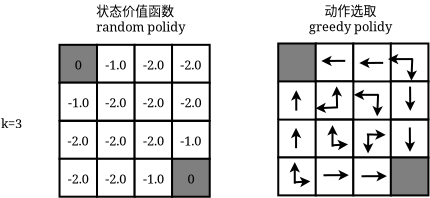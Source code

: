 <?xml version="1.0" encoding="UTF-8"?>
<dia:diagram xmlns:dia="http://www.lysator.liu.se/~alla/dia/">
  <dia:layer name="背景" visible="true" connectable="true" active="true">
    <dia:object type="Flowchart - Box" version="0" id="O0">
      <dia:attribute name="obj_pos">
        <dia:point val="22.072,11.058"/>
      </dia:attribute>
      <dia:attribute name="obj_bb">
        <dia:rectangle val="22.022,11.008;24.004,13.004"/>
      </dia:attribute>
      <dia:attribute name="elem_corner">
        <dia:point val="22.072,11.058"/>
      </dia:attribute>
      <dia:attribute name="elem_width">
        <dia:real val="1.882"/>
      </dia:attribute>
      <dia:attribute name="elem_height">
        <dia:real val="1.896"/>
      </dia:attribute>
      <dia:attribute name="show_background">
        <dia:boolean val="true"/>
      </dia:attribute>
      <dia:attribute name="padding">
        <dia:real val="0.2"/>
      </dia:attribute>
      <dia:attribute name="text">
        <dia:composite type="text">
          <dia:attribute name="string">
            <dia:string>#-2.0#</dia:string>
          </dia:attribute>
          <dia:attribute name="font">
            <dia:font family="serif" style="0" name="Times-Roman"/>
          </dia:attribute>
          <dia:attribute name="height">
            <dia:real val="0.8"/>
          </dia:attribute>
          <dia:attribute name="pos">
            <dia:point val="23.013,12.181"/>
          </dia:attribute>
          <dia:attribute name="color">
            <dia:color val="#000000ff"/>
          </dia:attribute>
          <dia:attribute name="alignment">
            <dia:enum val="1"/>
          </dia:attribute>
        </dia:composite>
      </dia:attribute>
    </dia:object>
    <dia:object type="Flowchart - Box" version="0" id="O1">
      <dia:attribute name="obj_pos">
        <dia:point val="23.944,11.058"/>
      </dia:attribute>
      <dia:attribute name="obj_bb">
        <dia:rectangle val="23.894,11.008;25.877,13.004"/>
      </dia:attribute>
      <dia:attribute name="elem_corner">
        <dia:point val="23.944,11.058"/>
      </dia:attribute>
      <dia:attribute name="elem_width">
        <dia:real val="1.882"/>
      </dia:attribute>
      <dia:attribute name="elem_height">
        <dia:real val="1.896"/>
      </dia:attribute>
      <dia:attribute name="show_background">
        <dia:boolean val="true"/>
      </dia:attribute>
      <dia:attribute name="padding">
        <dia:real val="0.2"/>
      </dia:attribute>
      <dia:attribute name="text">
        <dia:composite type="text">
          <dia:attribute name="string">
            <dia:string>#-2.0#</dia:string>
          </dia:attribute>
          <dia:attribute name="font">
            <dia:font family="serif" style="0" name="Times-Roman"/>
          </dia:attribute>
          <dia:attribute name="height">
            <dia:real val="0.8"/>
          </dia:attribute>
          <dia:attribute name="pos">
            <dia:point val="24.885,12.181"/>
          </dia:attribute>
          <dia:attribute name="color">
            <dia:color val="#000000ff"/>
          </dia:attribute>
          <dia:attribute name="alignment">
            <dia:enum val="1"/>
          </dia:attribute>
        </dia:composite>
      </dia:attribute>
    </dia:object>
    <dia:object type="Flowchart - Box" version="0" id="O2">
      <dia:attribute name="obj_pos">
        <dia:point val="25.826,11.059"/>
      </dia:attribute>
      <dia:attribute name="obj_bb">
        <dia:rectangle val="25.776,11.008;27.758,13.005"/>
      </dia:attribute>
      <dia:attribute name="elem_corner">
        <dia:point val="25.826,11.059"/>
      </dia:attribute>
      <dia:attribute name="elem_width">
        <dia:real val="1.882"/>
      </dia:attribute>
      <dia:attribute name="elem_height">
        <dia:real val="1.896"/>
      </dia:attribute>
      <dia:attribute name="show_background">
        <dia:boolean val="true"/>
      </dia:attribute>
      <dia:attribute name="padding">
        <dia:real val="0.2"/>
      </dia:attribute>
      <dia:attribute name="text">
        <dia:composite type="text">
          <dia:attribute name="string">
            <dia:string>#-2.0#</dia:string>
          </dia:attribute>
          <dia:attribute name="font">
            <dia:font family="serif" style="0" name="Times-Roman"/>
          </dia:attribute>
          <dia:attribute name="height">
            <dia:real val="0.8"/>
          </dia:attribute>
          <dia:attribute name="pos">
            <dia:point val="26.767,12.182"/>
          </dia:attribute>
          <dia:attribute name="color">
            <dia:color val="#000000ff"/>
          </dia:attribute>
          <dia:attribute name="alignment">
            <dia:enum val="1"/>
          </dia:attribute>
        </dia:composite>
      </dia:attribute>
    </dia:object>
    <dia:object type="Flowchart - Box" version="0" id="O3">
      <dia:attribute name="obj_pos">
        <dia:point val="27.698,11.059"/>
      </dia:attribute>
      <dia:attribute name="obj_bb">
        <dia:rectangle val="27.648,11.009;29.63,13.005"/>
      </dia:attribute>
      <dia:attribute name="elem_corner">
        <dia:point val="27.698,11.059"/>
      </dia:attribute>
      <dia:attribute name="elem_width">
        <dia:real val="1.882"/>
      </dia:attribute>
      <dia:attribute name="elem_height">
        <dia:real val="1.896"/>
      </dia:attribute>
      <dia:attribute name="show_background">
        <dia:boolean val="true"/>
      </dia:attribute>
      <dia:attribute name="padding">
        <dia:real val="0.2"/>
      </dia:attribute>
      <dia:attribute name="text">
        <dia:composite type="text">
          <dia:attribute name="string">
            <dia:string>#-1.0#</dia:string>
          </dia:attribute>
          <dia:attribute name="font">
            <dia:font family="serif" style="0" name="Times-Roman"/>
          </dia:attribute>
          <dia:attribute name="height">
            <dia:real val="0.8"/>
          </dia:attribute>
          <dia:attribute name="pos">
            <dia:point val="28.639,12.182"/>
          </dia:attribute>
          <dia:attribute name="color">
            <dia:color val="#000000ff"/>
          </dia:attribute>
          <dia:attribute name="alignment">
            <dia:enum val="1"/>
          </dia:attribute>
        </dia:composite>
      </dia:attribute>
    </dia:object>
    <dia:object type="Flowchart - Box" version="0" id="O4">
      <dia:attribute name="obj_pos">
        <dia:point val="22.073,12.95"/>
      </dia:attribute>
      <dia:attribute name="obj_bb">
        <dia:rectangle val="22.023,12.9;24.006,14.897"/>
      </dia:attribute>
      <dia:attribute name="elem_corner">
        <dia:point val="22.073,12.95"/>
      </dia:attribute>
      <dia:attribute name="elem_width">
        <dia:real val="1.882"/>
      </dia:attribute>
      <dia:attribute name="elem_height">
        <dia:real val="1.896"/>
      </dia:attribute>
      <dia:attribute name="show_background">
        <dia:boolean val="true"/>
      </dia:attribute>
      <dia:attribute name="padding">
        <dia:real val="0.2"/>
      </dia:attribute>
      <dia:attribute name="text">
        <dia:composite type="text">
          <dia:attribute name="string">
            <dia:string>#-2.0#</dia:string>
          </dia:attribute>
          <dia:attribute name="font">
            <dia:font family="serif" style="0" name="Times-Roman"/>
          </dia:attribute>
          <dia:attribute name="height">
            <dia:real val="0.8"/>
          </dia:attribute>
          <dia:attribute name="pos">
            <dia:point val="23.014,14.074"/>
          </dia:attribute>
          <dia:attribute name="color">
            <dia:color val="#000000ff"/>
          </dia:attribute>
          <dia:attribute name="alignment">
            <dia:enum val="1"/>
          </dia:attribute>
        </dia:composite>
      </dia:attribute>
    </dia:object>
    <dia:object type="Flowchart - Box" version="0" id="O5">
      <dia:attribute name="obj_pos">
        <dia:point val="23.946,12.951"/>
      </dia:attribute>
      <dia:attribute name="obj_bb">
        <dia:rectangle val="23.896,12.901;25.878,14.897"/>
      </dia:attribute>
      <dia:attribute name="elem_corner">
        <dia:point val="23.946,12.951"/>
      </dia:attribute>
      <dia:attribute name="elem_width">
        <dia:real val="1.882"/>
      </dia:attribute>
      <dia:attribute name="elem_height">
        <dia:real val="1.896"/>
      </dia:attribute>
      <dia:attribute name="show_background">
        <dia:boolean val="true"/>
      </dia:attribute>
      <dia:attribute name="padding">
        <dia:real val="0.2"/>
      </dia:attribute>
      <dia:attribute name="text">
        <dia:composite type="text">
          <dia:attribute name="string">
            <dia:string>#-2.0#</dia:string>
          </dia:attribute>
          <dia:attribute name="font">
            <dia:font family="serif" style="0" name="Times-Roman"/>
          </dia:attribute>
          <dia:attribute name="height">
            <dia:real val="0.8"/>
          </dia:attribute>
          <dia:attribute name="pos">
            <dia:point val="24.887,14.074"/>
          </dia:attribute>
          <dia:attribute name="color">
            <dia:color val="#000000ff"/>
          </dia:attribute>
          <dia:attribute name="alignment">
            <dia:enum val="1"/>
          </dia:attribute>
        </dia:composite>
      </dia:attribute>
    </dia:object>
    <dia:object type="Flowchart - Box" version="0" id="O6">
      <dia:attribute name="obj_pos">
        <dia:point val="25.827,12.951"/>
      </dia:attribute>
      <dia:attribute name="obj_bb">
        <dia:rectangle val="25.777,12.901;27.759,14.898"/>
      </dia:attribute>
      <dia:attribute name="elem_corner">
        <dia:point val="25.827,12.951"/>
      </dia:attribute>
      <dia:attribute name="elem_width">
        <dia:real val="1.882"/>
      </dia:attribute>
      <dia:attribute name="elem_height">
        <dia:real val="1.896"/>
      </dia:attribute>
      <dia:attribute name="show_background">
        <dia:boolean val="true"/>
      </dia:attribute>
      <dia:attribute name="padding">
        <dia:real val="0.2"/>
      </dia:attribute>
      <dia:attribute name="text">
        <dia:composite type="text">
          <dia:attribute name="string">
            <dia:string>#-1.0#</dia:string>
          </dia:attribute>
          <dia:attribute name="font">
            <dia:font family="serif" style="0" name="Times-Roman"/>
          </dia:attribute>
          <dia:attribute name="height">
            <dia:real val="0.8"/>
          </dia:attribute>
          <dia:attribute name="pos">
            <dia:point val="26.768,14.075"/>
          </dia:attribute>
          <dia:attribute name="color">
            <dia:color val="#000000ff"/>
          </dia:attribute>
          <dia:attribute name="alignment">
            <dia:enum val="1"/>
          </dia:attribute>
        </dia:composite>
      </dia:attribute>
    </dia:object>
    <dia:object type="Flowchart - Box" version="0" id="O7">
      <dia:attribute name="obj_pos">
        <dia:point val="27.7,12.952"/>
      </dia:attribute>
      <dia:attribute name="obj_bb">
        <dia:rectangle val="27.649,12.902;29.632,14.898"/>
      </dia:attribute>
      <dia:attribute name="elem_corner">
        <dia:point val="27.7,12.952"/>
      </dia:attribute>
      <dia:attribute name="elem_width">
        <dia:real val="1.882"/>
      </dia:attribute>
      <dia:attribute name="elem_height">
        <dia:real val="1.896"/>
      </dia:attribute>
      <dia:attribute name="inner_color">
        <dia:color val="#7f7f7fff"/>
      </dia:attribute>
      <dia:attribute name="show_background">
        <dia:boolean val="true"/>
      </dia:attribute>
      <dia:attribute name="padding">
        <dia:real val="0.2"/>
      </dia:attribute>
      <dia:attribute name="text">
        <dia:composite type="text">
          <dia:attribute name="string">
            <dia:string>#0#</dia:string>
          </dia:attribute>
          <dia:attribute name="font">
            <dia:font family="serif" style="0" name="Times-Roman"/>
          </dia:attribute>
          <dia:attribute name="height">
            <dia:real val="0.8"/>
          </dia:attribute>
          <dia:attribute name="pos">
            <dia:point val="28.641,14.075"/>
          </dia:attribute>
          <dia:attribute name="color">
            <dia:color val="#000000ff"/>
          </dia:attribute>
          <dia:attribute name="alignment">
            <dia:enum val="1"/>
          </dia:attribute>
        </dia:composite>
      </dia:attribute>
    </dia:object>
    <dia:object type="Flowchart - Box" version="0" id="O8">
      <dia:attribute name="obj_pos">
        <dia:point val="22.072,7.252"/>
      </dia:attribute>
      <dia:attribute name="obj_bb">
        <dia:rectangle val="22.022,7.202;24.005,9.198"/>
      </dia:attribute>
      <dia:attribute name="elem_corner">
        <dia:point val="22.072,7.252"/>
      </dia:attribute>
      <dia:attribute name="elem_width">
        <dia:real val="1.882"/>
      </dia:attribute>
      <dia:attribute name="elem_height">
        <dia:real val="1.896"/>
      </dia:attribute>
      <dia:attribute name="inner_color">
        <dia:color val="#7f7f7fff"/>
      </dia:attribute>
      <dia:attribute name="show_background">
        <dia:boolean val="true"/>
      </dia:attribute>
      <dia:attribute name="padding">
        <dia:real val="0.2"/>
      </dia:attribute>
      <dia:attribute name="text">
        <dia:composite type="text">
          <dia:attribute name="string">
            <dia:string>#0#</dia:string>
          </dia:attribute>
          <dia:attribute name="font">
            <dia:font family="serif" style="0" name="Times-Roman"/>
          </dia:attribute>
          <dia:attribute name="height">
            <dia:real val="0.8"/>
          </dia:attribute>
          <dia:attribute name="pos">
            <dia:point val="23.013,8.375"/>
          </dia:attribute>
          <dia:attribute name="color">
            <dia:color val="#000000ff"/>
          </dia:attribute>
          <dia:attribute name="alignment">
            <dia:enum val="1"/>
          </dia:attribute>
        </dia:composite>
      </dia:attribute>
    </dia:object>
    <dia:object type="Flowchart - Box" version="0" id="O9">
      <dia:attribute name="obj_pos">
        <dia:point val="23.945,7.252"/>
      </dia:attribute>
      <dia:attribute name="obj_bb">
        <dia:rectangle val="23.895,7.202;25.877,9.199"/>
      </dia:attribute>
      <dia:attribute name="elem_corner">
        <dia:point val="23.945,7.252"/>
      </dia:attribute>
      <dia:attribute name="elem_width">
        <dia:real val="1.882"/>
      </dia:attribute>
      <dia:attribute name="elem_height">
        <dia:real val="1.896"/>
      </dia:attribute>
      <dia:attribute name="show_background">
        <dia:boolean val="true"/>
      </dia:attribute>
      <dia:attribute name="padding">
        <dia:real val="0.2"/>
      </dia:attribute>
      <dia:attribute name="text">
        <dia:composite type="text">
          <dia:attribute name="string">
            <dia:string>#-1.0#</dia:string>
          </dia:attribute>
          <dia:attribute name="font">
            <dia:font family="serif" style="0" name="Times-Roman"/>
          </dia:attribute>
          <dia:attribute name="height">
            <dia:real val="0.8"/>
          </dia:attribute>
          <dia:attribute name="pos">
            <dia:point val="24.886,8.376"/>
          </dia:attribute>
          <dia:attribute name="color">
            <dia:color val="#000000ff"/>
          </dia:attribute>
          <dia:attribute name="alignment">
            <dia:enum val="1"/>
          </dia:attribute>
        </dia:composite>
      </dia:attribute>
    </dia:object>
    <dia:object type="Flowchart - Box" version="0" id="O10">
      <dia:attribute name="obj_pos">
        <dia:point val="25.826,7.253"/>
      </dia:attribute>
      <dia:attribute name="obj_bb">
        <dia:rectangle val="25.776,7.203;27.758,9.199"/>
      </dia:attribute>
      <dia:attribute name="elem_corner">
        <dia:point val="25.826,7.253"/>
      </dia:attribute>
      <dia:attribute name="elem_width">
        <dia:real val="1.882"/>
      </dia:attribute>
      <dia:attribute name="elem_height">
        <dia:real val="1.896"/>
      </dia:attribute>
      <dia:attribute name="show_background">
        <dia:boolean val="true"/>
      </dia:attribute>
      <dia:attribute name="padding">
        <dia:real val="0.2"/>
      </dia:attribute>
      <dia:attribute name="text">
        <dia:composite type="text">
          <dia:attribute name="string">
            <dia:string>#-2.0#</dia:string>
          </dia:attribute>
          <dia:attribute name="font">
            <dia:font family="serif" style="0" name="Times-Roman"/>
          </dia:attribute>
          <dia:attribute name="height">
            <dia:real val="0.8"/>
          </dia:attribute>
          <dia:attribute name="pos">
            <dia:point val="26.767,8.376"/>
          </dia:attribute>
          <dia:attribute name="color">
            <dia:color val="#000000ff"/>
          </dia:attribute>
          <dia:attribute name="alignment">
            <dia:enum val="1"/>
          </dia:attribute>
        </dia:composite>
      </dia:attribute>
    </dia:object>
    <dia:object type="Flowchart - Box" version="0" id="O11">
      <dia:attribute name="obj_pos">
        <dia:point val="27.698,7.253"/>
      </dia:attribute>
      <dia:attribute name="obj_bb">
        <dia:rectangle val="27.648,7.203;29.631,9.2"/>
      </dia:attribute>
      <dia:attribute name="elem_corner">
        <dia:point val="27.698,7.253"/>
      </dia:attribute>
      <dia:attribute name="elem_width">
        <dia:real val="1.882"/>
      </dia:attribute>
      <dia:attribute name="elem_height">
        <dia:real val="1.896"/>
      </dia:attribute>
      <dia:attribute name="show_background">
        <dia:boolean val="true"/>
      </dia:attribute>
      <dia:attribute name="padding">
        <dia:real val="0.2"/>
      </dia:attribute>
      <dia:attribute name="text">
        <dia:composite type="text">
          <dia:attribute name="string">
            <dia:string>#-2.0#</dia:string>
          </dia:attribute>
          <dia:attribute name="font">
            <dia:font family="serif" style="0" name="Times-Roman"/>
          </dia:attribute>
          <dia:attribute name="height">
            <dia:real val="0.8"/>
          </dia:attribute>
          <dia:attribute name="pos">
            <dia:point val="28.64,8.376"/>
          </dia:attribute>
          <dia:attribute name="color">
            <dia:color val="#000000ff"/>
          </dia:attribute>
          <dia:attribute name="alignment">
            <dia:enum val="1"/>
          </dia:attribute>
        </dia:composite>
      </dia:attribute>
    </dia:object>
    <dia:object type="Flowchart - Box" version="0" id="O12">
      <dia:attribute name="obj_pos">
        <dia:point val="22.074,9.145"/>
      </dia:attribute>
      <dia:attribute name="obj_bb">
        <dia:rectangle val="22.024,9.095;24.006,11.091"/>
      </dia:attribute>
      <dia:attribute name="elem_corner">
        <dia:point val="22.074,9.145"/>
      </dia:attribute>
      <dia:attribute name="elem_width">
        <dia:real val="1.882"/>
      </dia:attribute>
      <dia:attribute name="elem_height">
        <dia:real val="1.896"/>
      </dia:attribute>
      <dia:attribute name="show_background">
        <dia:boolean val="true"/>
      </dia:attribute>
      <dia:attribute name="padding">
        <dia:real val="0.2"/>
      </dia:attribute>
      <dia:attribute name="text">
        <dia:composite type="text">
          <dia:attribute name="string">
            <dia:string>#-1.0#</dia:string>
          </dia:attribute>
          <dia:attribute name="font">
            <dia:font family="serif" style="0" name="Times-Roman"/>
          </dia:attribute>
          <dia:attribute name="height">
            <dia:real val="0.8"/>
          </dia:attribute>
          <dia:attribute name="pos">
            <dia:point val="23.015,10.268"/>
          </dia:attribute>
          <dia:attribute name="color">
            <dia:color val="#000000ff"/>
          </dia:attribute>
          <dia:attribute name="alignment">
            <dia:enum val="1"/>
          </dia:attribute>
        </dia:composite>
      </dia:attribute>
    </dia:object>
    <dia:object type="Flowchart - Box" version="0" id="O13">
      <dia:attribute name="obj_pos">
        <dia:point val="23.946,9.145"/>
      </dia:attribute>
      <dia:attribute name="obj_bb">
        <dia:rectangle val="23.896,9.095;25.878,11.092"/>
      </dia:attribute>
      <dia:attribute name="elem_corner">
        <dia:point val="23.946,9.145"/>
      </dia:attribute>
      <dia:attribute name="elem_width">
        <dia:real val="1.882"/>
      </dia:attribute>
      <dia:attribute name="elem_height">
        <dia:real val="1.896"/>
      </dia:attribute>
      <dia:attribute name="show_background">
        <dia:boolean val="true"/>
      </dia:attribute>
      <dia:attribute name="padding">
        <dia:real val="0.2"/>
      </dia:attribute>
      <dia:attribute name="text">
        <dia:composite type="text">
          <dia:attribute name="string">
            <dia:string>#-2.0#</dia:string>
          </dia:attribute>
          <dia:attribute name="font">
            <dia:font family="serif" style="0" name="Times-Roman"/>
          </dia:attribute>
          <dia:attribute name="height">
            <dia:real val="0.8"/>
          </dia:attribute>
          <dia:attribute name="pos">
            <dia:point val="24.887,10.268"/>
          </dia:attribute>
          <dia:attribute name="color">
            <dia:color val="#000000ff"/>
          </dia:attribute>
          <dia:attribute name="alignment">
            <dia:enum val="1"/>
          </dia:attribute>
        </dia:composite>
      </dia:attribute>
    </dia:object>
    <dia:object type="Flowchart - Box" version="0" id="O14">
      <dia:attribute name="obj_pos">
        <dia:point val="25.828,9.146"/>
      </dia:attribute>
      <dia:attribute name="obj_bb">
        <dia:rectangle val="25.777,9.096;27.76,11.092"/>
      </dia:attribute>
      <dia:attribute name="elem_corner">
        <dia:point val="25.828,9.146"/>
      </dia:attribute>
      <dia:attribute name="elem_width">
        <dia:real val="1.882"/>
      </dia:attribute>
      <dia:attribute name="elem_height">
        <dia:real val="1.896"/>
      </dia:attribute>
      <dia:attribute name="show_background">
        <dia:boolean val="true"/>
      </dia:attribute>
      <dia:attribute name="padding">
        <dia:real val="0.2"/>
      </dia:attribute>
      <dia:attribute name="text">
        <dia:composite type="text">
          <dia:attribute name="string">
            <dia:string>#-2.0#</dia:string>
          </dia:attribute>
          <dia:attribute name="font">
            <dia:font family="serif" style="0" name="Times-Roman"/>
          </dia:attribute>
          <dia:attribute name="height">
            <dia:real val="0.8"/>
          </dia:attribute>
          <dia:attribute name="pos">
            <dia:point val="26.769,10.269"/>
          </dia:attribute>
          <dia:attribute name="color">
            <dia:color val="#000000ff"/>
          </dia:attribute>
          <dia:attribute name="alignment">
            <dia:enum val="1"/>
          </dia:attribute>
        </dia:composite>
      </dia:attribute>
    </dia:object>
    <dia:object type="Flowchart - Box" version="0" id="O15">
      <dia:attribute name="obj_pos">
        <dia:point val="27.7,9.146"/>
      </dia:attribute>
      <dia:attribute name="obj_bb">
        <dia:rectangle val="27.65,9.096;29.632,11.092"/>
      </dia:attribute>
      <dia:attribute name="elem_corner">
        <dia:point val="27.7,9.146"/>
      </dia:attribute>
      <dia:attribute name="elem_width">
        <dia:real val="1.882"/>
      </dia:attribute>
      <dia:attribute name="elem_height">
        <dia:real val="1.896"/>
      </dia:attribute>
      <dia:attribute name="show_background">
        <dia:boolean val="true"/>
      </dia:attribute>
      <dia:attribute name="padding">
        <dia:real val="0.2"/>
      </dia:attribute>
      <dia:attribute name="text">
        <dia:composite type="text">
          <dia:attribute name="string">
            <dia:string>#-2.0#</dia:string>
          </dia:attribute>
          <dia:attribute name="font">
            <dia:font family="serif" style="0" name="Times-Roman"/>
          </dia:attribute>
          <dia:attribute name="height">
            <dia:real val="0.8"/>
          </dia:attribute>
          <dia:attribute name="pos">
            <dia:point val="28.641,10.269"/>
          </dia:attribute>
          <dia:attribute name="color">
            <dia:color val="#000000ff"/>
          </dia:attribute>
          <dia:attribute name="alignment">
            <dia:enum val="1"/>
          </dia:attribute>
        </dia:composite>
      </dia:attribute>
    </dia:object>
    <dia:object type="Standard - Text" version="1" id="O16">
      <dia:attribute name="obj_pos">
        <dia:point val="19.146,11.426"/>
      </dia:attribute>
      <dia:attribute name="obj_bb">
        <dia:rectangle val="19.146,10.834;20.123,11.557"/>
      </dia:attribute>
      <dia:attribute name="text">
        <dia:composite type="text">
          <dia:attribute name="string">
            <dia:string>#k=3#</dia:string>
          </dia:attribute>
          <dia:attribute name="font">
            <dia:font family="serif" style="0" name="Times-Roman"/>
          </dia:attribute>
          <dia:attribute name="height">
            <dia:real val="0.8"/>
          </dia:attribute>
          <dia:attribute name="pos">
            <dia:point val="19.146,11.426"/>
          </dia:attribute>
          <dia:attribute name="color">
            <dia:color val="#000000ff"/>
          </dia:attribute>
          <dia:attribute name="alignment">
            <dia:enum val="0"/>
          </dia:attribute>
        </dia:composite>
      </dia:attribute>
      <dia:attribute name="valign">
        <dia:enum val="3"/>
      </dia:attribute>
    </dia:object>
    <dia:object type="Standard - Text" version="1" id="O17">
      <dia:attribute name="obj_pos">
        <dia:point val="23.911,5.783"/>
      </dia:attribute>
      <dia:attribute name="obj_bb">
        <dia:rectangle val="23.911,5.208;28.071,6.681"/>
      </dia:attribute>
      <dia:attribute name="text">
        <dia:composite type="text">
          <dia:attribute name="string">
            <dia:string>#状态价值函数
random polidy#</dia:string>
          </dia:attribute>
          <dia:attribute name="font">
            <dia:font family="serif" style="0" name="Times-Roman"/>
          </dia:attribute>
          <dia:attribute name="height">
            <dia:real val="0.8"/>
          </dia:attribute>
          <dia:attribute name="pos">
            <dia:point val="23.911,5.783"/>
          </dia:attribute>
          <dia:attribute name="color">
            <dia:color val="#000000ff"/>
          </dia:attribute>
          <dia:attribute name="alignment">
            <dia:enum val="0"/>
          </dia:attribute>
        </dia:composite>
      </dia:attribute>
      <dia:attribute name="valign">
        <dia:enum val="3"/>
      </dia:attribute>
    </dia:object>
    <dia:object type="Flowchart - Box" version="0" id="O18">
      <dia:attribute name="obj_pos">
        <dia:point val="33.008,10.992"/>
      </dia:attribute>
      <dia:attribute name="obj_bb">
        <dia:rectangle val="32.958,10.941;34.94,12.938"/>
      </dia:attribute>
      <dia:attribute name="elem_corner">
        <dia:point val="33.008,10.992"/>
      </dia:attribute>
      <dia:attribute name="elem_width">
        <dia:real val="1.882"/>
      </dia:attribute>
      <dia:attribute name="elem_height">
        <dia:real val="1.896"/>
      </dia:attribute>
      <dia:attribute name="show_background">
        <dia:boolean val="true"/>
      </dia:attribute>
      <dia:attribute name="padding">
        <dia:real val="0.2"/>
      </dia:attribute>
      <dia:attribute name="text">
        <dia:composite type="text">
          <dia:attribute name="string">
            <dia:string>##</dia:string>
          </dia:attribute>
          <dia:attribute name="font">
            <dia:font family="serif" style="0" name="Times-Roman"/>
          </dia:attribute>
          <dia:attribute name="height">
            <dia:real val="0.8"/>
          </dia:attribute>
          <dia:attribute name="pos">
            <dia:point val="33.949,12.115"/>
          </dia:attribute>
          <dia:attribute name="color">
            <dia:color val="#000000ff"/>
          </dia:attribute>
          <dia:attribute name="alignment">
            <dia:enum val="1"/>
          </dia:attribute>
        </dia:composite>
      </dia:attribute>
    </dia:object>
    <dia:object type="Flowchart - Box" version="0" id="O19">
      <dia:attribute name="obj_pos">
        <dia:point val="34.88,10.992"/>
      </dia:attribute>
      <dia:attribute name="obj_bb">
        <dia:rectangle val="34.83,10.942;36.813,12.938"/>
      </dia:attribute>
      <dia:attribute name="elem_corner">
        <dia:point val="34.88,10.992"/>
      </dia:attribute>
      <dia:attribute name="elem_width">
        <dia:real val="1.882"/>
      </dia:attribute>
      <dia:attribute name="elem_height">
        <dia:real val="1.896"/>
      </dia:attribute>
      <dia:attribute name="show_background">
        <dia:boolean val="true"/>
      </dia:attribute>
      <dia:attribute name="padding">
        <dia:real val="0.2"/>
      </dia:attribute>
      <dia:attribute name="text">
        <dia:composite type="text">
          <dia:attribute name="string">
            <dia:string>##</dia:string>
          </dia:attribute>
          <dia:attribute name="font">
            <dia:font family="serif" style="0" name="Times-Roman"/>
          </dia:attribute>
          <dia:attribute name="height">
            <dia:real val="0.8"/>
          </dia:attribute>
          <dia:attribute name="pos">
            <dia:point val="35.822,12.115"/>
          </dia:attribute>
          <dia:attribute name="color">
            <dia:color val="#000000ff"/>
          </dia:attribute>
          <dia:attribute name="alignment">
            <dia:enum val="1"/>
          </dia:attribute>
        </dia:composite>
      </dia:attribute>
    </dia:object>
    <dia:object type="Flowchart - Box" version="0" id="O20">
      <dia:attribute name="obj_pos">
        <dia:point val="36.762,10.992"/>
      </dia:attribute>
      <dia:attribute name="obj_bb">
        <dia:rectangle val="36.712,10.942;38.694,12.939"/>
      </dia:attribute>
      <dia:attribute name="elem_corner">
        <dia:point val="36.762,10.992"/>
      </dia:attribute>
      <dia:attribute name="elem_width">
        <dia:real val="1.882"/>
      </dia:attribute>
      <dia:attribute name="elem_height">
        <dia:real val="1.896"/>
      </dia:attribute>
      <dia:attribute name="show_background">
        <dia:boolean val="true"/>
      </dia:attribute>
      <dia:attribute name="padding">
        <dia:real val="0.2"/>
      </dia:attribute>
      <dia:attribute name="text">
        <dia:composite type="text">
          <dia:attribute name="string">
            <dia:string>##</dia:string>
          </dia:attribute>
          <dia:attribute name="font">
            <dia:font family="serif" style="0" name="Times-Roman"/>
          </dia:attribute>
          <dia:attribute name="height">
            <dia:real val="0.8"/>
          </dia:attribute>
          <dia:attribute name="pos">
            <dia:point val="37.703,12.116"/>
          </dia:attribute>
          <dia:attribute name="color">
            <dia:color val="#000000ff"/>
          </dia:attribute>
          <dia:attribute name="alignment">
            <dia:enum val="1"/>
          </dia:attribute>
        </dia:composite>
      </dia:attribute>
    </dia:object>
    <dia:object type="Flowchart - Box" version="0" id="O21">
      <dia:attribute name="obj_pos">
        <dia:point val="38.634,10.993"/>
      </dia:attribute>
      <dia:attribute name="obj_bb">
        <dia:rectangle val="38.584,10.943;40.567,12.939"/>
      </dia:attribute>
      <dia:attribute name="elem_corner">
        <dia:point val="38.634,10.993"/>
      </dia:attribute>
      <dia:attribute name="elem_width">
        <dia:real val="1.882"/>
      </dia:attribute>
      <dia:attribute name="elem_height">
        <dia:real val="1.896"/>
      </dia:attribute>
      <dia:attribute name="show_background">
        <dia:boolean val="true"/>
      </dia:attribute>
      <dia:attribute name="padding">
        <dia:real val="0.2"/>
      </dia:attribute>
      <dia:attribute name="text">
        <dia:composite type="text">
          <dia:attribute name="string">
            <dia:string>##</dia:string>
          </dia:attribute>
          <dia:attribute name="font">
            <dia:font family="serif" style="0" name="Times-Roman"/>
          </dia:attribute>
          <dia:attribute name="height">
            <dia:real val="0.8"/>
          </dia:attribute>
          <dia:attribute name="pos">
            <dia:point val="39.575,12.116"/>
          </dia:attribute>
          <dia:attribute name="color">
            <dia:color val="#000000ff"/>
          </dia:attribute>
          <dia:attribute name="alignment">
            <dia:enum val="1"/>
          </dia:attribute>
        </dia:composite>
      </dia:attribute>
    </dia:object>
    <dia:object type="Flowchart - Box" version="0" id="O22">
      <dia:attribute name="obj_pos">
        <dia:point val="33.009,12.884"/>
      </dia:attribute>
      <dia:attribute name="obj_bb">
        <dia:rectangle val="32.959,12.834;34.942,14.831"/>
      </dia:attribute>
      <dia:attribute name="elem_corner">
        <dia:point val="33.009,12.884"/>
      </dia:attribute>
      <dia:attribute name="elem_width">
        <dia:real val="1.882"/>
      </dia:attribute>
      <dia:attribute name="elem_height">
        <dia:real val="1.896"/>
      </dia:attribute>
      <dia:attribute name="show_background">
        <dia:boolean val="true"/>
      </dia:attribute>
      <dia:attribute name="padding">
        <dia:real val="0.2"/>
      </dia:attribute>
      <dia:attribute name="text">
        <dia:composite type="text">
          <dia:attribute name="string">
            <dia:string>##</dia:string>
          </dia:attribute>
          <dia:attribute name="font">
            <dia:font family="serif" style="0" name="Times-Roman"/>
          </dia:attribute>
          <dia:attribute name="height">
            <dia:real val="0.8"/>
          </dia:attribute>
          <dia:attribute name="pos">
            <dia:point val="33.951,14.008"/>
          </dia:attribute>
          <dia:attribute name="color">
            <dia:color val="#000000ff"/>
          </dia:attribute>
          <dia:attribute name="alignment">
            <dia:enum val="1"/>
          </dia:attribute>
        </dia:composite>
      </dia:attribute>
    </dia:object>
    <dia:object type="Flowchart - Box" version="0" id="O23">
      <dia:attribute name="obj_pos">
        <dia:point val="34.882,12.885"/>
      </dia:attribute>
      <dia:attribute name="obj_bb">
        <dia:rectangle val="34.832,12.835;36.814,14.831"/>
      </dia:attribute>
      <dia:attribute name="elem_corner">
        <dia:point val="34.882,12.885"/>
      </dia:attribute>
      <dia:attribute name="elem_width">
        <dia:real val="1.882"/>
      </dia:attribute>
      <dia:attribute name="elem_height">
        <dia:real val="1.896"/>
      </dia:attribute>
      <dia:attribute name="show_background">
        <dia:boolean val="true"/>
      </dia:attribute>
      <dia:attribute name="padding">
        <dia:real val="0.2"/>
      </dia:attribute>
      <dia:attribute name="text">
        <dia:composite type="text">
          <dia:attribute name="string">
            <dia:string>##</dia:string>
          </dia:attribute>
          <dia:attribute name="font">
            <dia:font family="serif" style="0" name="Times-Roman"/>
          </dia:attribute>
          <dia:attribute name="height">
            <dia:real val="0.8"/>
          </dia:attribute>
          <dia:attribute name="pos">
            <dia:point val="35.823,14.008"/>
          </dia:attribute>
          <dia:attribute name="color">
            <dia:color val="#000000ff"/>
          </dia:attribute>
          <dia:attribute name="alignment">
            <dia:enum val="1"/>
          </dia:attribute>
        </dia:composite>
      </dia:attribute>
    </dia:object>
    <dia:object type="Flowchart - Box" version="0" id="O24">
      <dia:attribute name="obj_pos">
        <dia:point val="36.763,12.885"/>
      </dia:attribute>
      <dia:attribute name="obj_bb">
        <dia:rectangle val="36.713,12.835;38.696,14.832"/>
      </dia:attribute>
      <dia:attribute name="elem_corner">
        <dia:point val="36.763,12.885"/>
      </dia:attribute>
      <dia:attribute name="elem_width">
        <dia:real val="1.882"/>
      </dia:attribute>
      <dia:attribute name="elem_height">
        <dia:real val="1.896"/>
      </dia:attribute>
      <dia:attribute name="show_background">
        <dia:boolean val="true"/>
      </dia:attribute>
      <dia:attribute name="padding">
        <dia:real val="0.2"/>
      </dia:attribute>
      <dia:attribute name="text">
        <dia:composite type="text">
          <dia:attribute name="string">
            <dia:string>##</dia:string>
          </dia:attribute>
          <dia:attribute name="font">
            <dia:font family="serif" style="0" name="Times-Roman"/>
          </dia:attribute>
          <dia:attribute name="height">
            <dia:real val="0.8"/>
          </dia:attribute>
          <dia:attribute name="pos">
            <dia:point val="37.705,14.008"/>
          </dia:attribute>
          <dia:attribute name="color">
            <dia:color val="#000000ff"/>
          </dia:attribute>
          <dia:attribute name="alignment">
            <dia:enum val="1"/>
          </dia:attribute>
        </dia:composite>
      </dia:attribute>
    </dia:object>
    <dia:object type="Flowchart - Box" version="0" id="O25">
      <dia:attribute name="obj_pos">
        <dia:point val="38.636,12.886"/>
      </dia:attribute>
      <dia:attribute name="obj_bb">
        <dia:rectangle val="38.586,12.836;40.568,14.832"/>
      </dia:attribute>
      <dia:attribute name="elem_corner">
        <dia:point val="38.636,12.886"/>
      </dia:attribute>
      <dia:attribute name="elem_width">
        <dia:real val="1.882"/>
      </dia:attribute>
      <dia:attribute name="elem_height">
        <dia:real val="1.896"/>
      </dia:attribute>
      <dia:attribute name="inner_color">
        <dia:color val="#7f7f7fff"/>
      </dia:attribute>
      <dia:attribute name="show_background">
        <dia:boolean val="true"/>
      </dia:attribute>
      <dia:attribute name="padding">
        <dia:real val="0.2"/>
      </dia:attribute>
      <dia:attribute name="text">
        <dia:composite type="text">
          <dia:attribute name="string">
            <dia:string>##</dia:string>
          </dia:attribute>
          <dia:attribute name="font">
            <dia:font family="serif" style="0" name="Times-Roman"/>
          </dia:attribute>
          <dia:attribute name="height">
            <dia:real val="0.8"/>
          </dia:attribute>
          <dia:attribute name="pos">
            <dia:point val="39.577,14.009"/>
          </dia:attribute>
          <dia:attribute name="color">
            <dia:color val="#000000ff"/>
          </dia:attribute>
          <dia:attribute name="alignment">
            <dia:enum val="1"/>
          </dia:attribute>
        </dia:composite>
      </dia:attribute>
    </dia:object>
    <dia:object type="Flowchart - Box" version="0" id="O26">
      <dia:attribute name="obj_pos">
        <dia:point val="33.008,7.186"/>
      </dia:attribute>
      <dia:attribute name="obj_bb">
        <dia:rectangle val="32.958,7.136;34.941,9.132"/>
      </dia:attribute>
      <dia:attribute name="elem_corner">
        <dia:point val="33.008,7.186"/>
      </dia:attribute>
      <dia:attribute name="elem_width">
        <dia:real val="1.882"/>
      </dia:attribute>
      <dia:attribute name="elem_height">
        <dia:real val="1.896"/>
      </dia:attribute>
      <dia:attribute name="inner_color">
        <dia:color val="#7f7f7fff"/>
      </dia:attribute>
      <dia:attribute name="show_background">
        <dia:boolean val="true"/>
      </dia:attribute>
      <dia:attribute name="padding">
        <dia:real val="0.2"/>
      </dia:attribute>
      <dia:attribute name="text">
        <dia:composite type="text">
          <dia:attribute name="string">
            <dia:string>##</dia:string>
          </dia:attribute>
          <dia:attribute name="font">
            <dia:font family="serif" style="0" name="Times-Roman"/>
          </dia:attribute>
          <dia:attribute name="height">
            <dia:real val="0.8"/>
          </dia:attribute>
          <dia:attribute name="pos">
            <dia:point val="33.95,8.309"/>
          </dia:attribute>
          <dia:attribute name="color">
            <dia:color val="#000000ff"/>
          </dia:attribute>
          <dia:attribute name="alignment">
            <dia:enum val="1"/>
          </dia:attribute>
        </dia:composite>
      </dia:attribute>
    </dia:object>
    <dia:object type="Flowchart - Box" version="0" id="O27">
      <dia:attribute name="obj_pos">
        <dia:point val="34.881,7.186"/>
      </dia:attribute>
      <dia:attribute name="obj_bb">
        <dia:rectangle val="34.831,7.136;36.813,9.133"/>
      </dia:attribute>
      <dia:attribute name="elem_corner">
        <dia:point val="34.881,7.186"/>
      </dia:attribute>
      <dia:attribute name="elem_width">
        <dia:real val="1.882"/>
      </dia:attribute>
      <dia:attribute name="elem_height">
        <dia:real val="1.896"/>
      </dia:attribute>
      <dia:attribute name="show_background">
        <dia:boolean val="true"/>
      </dia:attribute>
      <dia:attribute name="padding">
        <dia:real val="0.2"/>
      </dia:attribute>
      <dia:attribute name="text">
        <dia:composite type="text">
          <dia:attribute name="string">
            <dia:string>##</dia:string>
          </dia:attribute>
          <dia:attribute name="font">
            <dia:font family="serif" style="0" name="Times-Roman"/>
          </dia:attribute>
          <dia:attribute name="height">
            <dia:real val="0.8"/>
          </dia:attribute>
          <dia:attribute name="pos">
            <dia:point val="35.822,8.31"/>
          </dia:attribute>
          <dia:attribute name="color">
            <dia:color val="#000000ff"/>
          </dia:attribute>
          <dia:attribute name="alignment">
            <dia:enum val="1"/>
          </dia:attribute>
        </dia:composite>
      </dia:attribute>
    </dia:object>
    <dia:object type="Flowchart - Box" version="0" id="O28">
      <dia:attribute name="obj_pos">
        <dia:point val="36.762,7.187"/>
      </dia:attribute>
      <dia:attribute name="obj_bb">
        <dia:rectangle val="36.712,7.137;38.695,9.133"/>
      </dia:attribute>
      <dia:attribute name="elem_corner">
        <dia:point val="36.762,7.187"/>
      </dia:attribute>
      <dia:attribute name="elem_width">
        <dia:real val="1.882"/>
      </dia:attribute>
      <dia:attribute name="elem_height">
        <dia:real val="1.896"/>
      </dia:attribute>
      <dia:attribute name="show_background">
        <dia:boolean val="true"/>
      </dia:attribute>
      <dia:attribute name="padding">
        <dia:real val="0.2"/>
      </dia:attribute>
      <dia:attribute name="text">
        <dia:composite type="text">
          <dia:attribute name="string">
            <dia:string>##</dia:string>
          </dia:attribute>
          <dia:attribute name="font">
            <dia:font family="serif" style="0" name="Times-Roman"/>
          </dia:attribute>
          <dia:attribute name="height">
            <dia:real val="0.8"/>
          </dia:attribute>
          <dia:attribute name="pos">
            <dia:point val="37.703,8.31"/>
          </dia:attribute>
          <dia:attribute name="color">
            <dia:color val="#000000ff"/>
          </dia:attribute>
          <dia:attribute name="alignment">
            <dia:enum val="1"/>
          </dia:attribute>
        </dia:composite>
      </dia:attribute>
    </dia:object>
    <dia:object type="Flowchart - Box" version="0" id="O29">
      <dia:attribute name="obj_pos">
        <dia:point val="38.635,7.187"/>
      </dia:attribute>
      <dia:attribute name="obj_bb">
        <dia:rectangle val="38.585,7.137;40.567,9.134"/>
      </dia:attribute>
      <dia:attribute name="elem_corner">
        <dia:point val="38.635,7.187"/>
      </dia:attribute>
      <dia:attribute name="elem_width">
        <dia:real val="1.882"/>
      </dia:attribute>
      <dia:attribute name="elem_height">
        <dia:real val="1.896"/>
      </dia:attribute>
      <dia:attribute name="show_background">
        <dia:boolean val="true"/>
      </dia:attribute>
      <dia:attribute name="padding">
        <dia:real val="0.2"/>
      </dia:attribute>
      <dia:attribute name="text">
        <dia:composite type="text">
          <dia:attribute name="string">
            <dia:string>##</dia:string>
          </dia:attribute>
          <dia:attribute name="font">
            <dia:font family="serif" style="0" name="Times-Roman"/>
          </dia:attribute>
          <dia:attribute name="height">
            <dia:real val="0.8"/>
          </dia:attribute>
          <dia:attribute name="pos">
            <dia:point val="39.576,8.31"/>
          </dia:attribute>
          <dia:attribute name="color">
            <dia:color val="#000000ff"/>
          </dia:attribute>
          <dia:attribute name="alignment">
            <dia:enum val="1"/>
          </dia:attribute>
        </dia:composite>
      </dia:attribute>
    </dia:object>
    <dia:object type="Flowchart - Box" version="0" id="O30">
      <dia:attribute name="obj_pos">
        <dia:point val="34.882,9.079"/>
      </dia:attribute>
      <dia:attribute name="obj_bb">
        <dia:rectangle val="34.832,9.029;36.815,11.025"/>
      </dia:attribute>
      <dia:attribute name="elem_corner">
        <dia:point val="34.882,9.079"/>
      </dia:attribute>
      <dia:attribute name="elem_width">
        <dia:real val="1.882"/>
      </dia:attribute>
      <dia:attribute name="elem_height">
        <dia:real val="1.896"/>
      </dia:attribute>
      <dia:attribute name="show_background">
        <dia:boolean val="true"/>
      </dia:attribute>
      <dia:attribute name="padding">
        <dia:real val="0.2"/>
      </dia:attribute>
      <dia:attribute name="text">
        <dia:composite type="text">
          <dia:attribute name="string">
            <dia:string>##</dia:string>
          </dia:attribute>
          <dia:attribute name="font">
            <dia:font family="serif" style="0" name="Times-Roman"/>
          </dia:attribute>
          <dia:attribute name="height">
            <dia:real val="0.8"/>
          </dia:attribute>
          <dia:attribute name="pos">
            <dia:point val="35.823,10.202"/>
          </dia:attribute>
          <dia:attribute name="color">
            <dia:color val="#000000ff"/>
          </dia:attribute>
          <dia:attribute name="alignment">
            <dia:enum val="1"/>
          </dia:attribute>
        </dia:composite>
      </dia:attribute>
    </dia:object>
    <dia:object type="Flowchart - Box" version="0" id="O31">
      <dia:attribute name="obj_pos">
        <dia:point val="38.636,9.08"/>
      </dia:attribute>
      <dia:attribute name="obj_bb">
        <dia:rectangle val="38.586,9.03;40.568,11.026"/>
      </dia:attribute>
      <dia:attribute name="elem_corner">
        <dia:point val="38.636,9.08"/>
      </dia:attribute>
      <dia:attribute name="elem_width">
        <dia:real val="1.882"/>
      </dia:attribute>
      <dia:attribute name="elem_height">
        <dia:real val="1.896"/>
      </dia:attribute>
      <dia:attribute name="show_background">
        <dia:boolean val="true"/>
      </dia:attribute>
      <dia:attribute name="padding">
        <dia:real val="0.2"/>
      </dia:attribute>
      <dia:attribute name="text">
        <dia:composite type="text">
          <dia:attribute name="string">
            <dia:string>##</dia:string>
          </dia:attribute>
          <dia:attribute name="font">
            <dia:font family="serif" style="0" name="Times-Roman"/>
          </dia:attribute>
          <dia:attribute name="height">
            <dia:real val="0.8"/>
          </dia:attribute>
          <dia:attribute name="pos">
            <dia:point val="39.577,10.203"/>
          </dia:attribute>
          <dia:attribute name="color">
            <dia:color val="#000000ff"/>
          </dia:attribute>
          <dia:attribute name="alignment">
            <dia:enum val="1"/>
          </dia:attribute>
        </dia:composite>
      </dia:attribute>
    </dia:object>
    <dia:object type="Standard - Text" version="1" id="O32">
      <dia:attribute name="obj_pos">
        <dia:point val="36.624,5.912"/>
      </dia:attribute>
      <dia:attribute name="obj_bb">
        <dia:rectangle val="34.544,5.151;38.721,6.674"/>
      </dia:attribute>
      <dia:attribute name="text">
        <dia:composite type="text">
          <dia:attribute name="string">
            <dia:string>#动作选取
greedy polidy#</dia:string>
          </dia:attribute>
          <dia:attribute name="font">
            <dia:font family="serif" style="0" name="Times-Roman"/>
          </dia:attribute>
          <dia:attribute name="height">
            <dia:real val="0.8"/>
          </dia:attribute>
          <dia:attribute name="pos">
            <dia:point val="36.624,5.742"/>
          </dia:attribute>
          <dia:attribute name="color">
            <dia:color val="#000000ff"/>
          </dia:attribute>
          <dia:attribute name="alignment">
            <dia:enum val="1"/>
          </dia:attribute>
        </dia:composite>
      </dia:attribute>
      <dia:attribute name="valign">
        <dia:enum val="2"/>
      </dia:attribute>
    </dia:object>
    <dia:object type="Standard - Line" version="0" id="O33">
      <dia:attribute name="obj_pos">
        <dia:point val="35.162,8.061"/>
      </dia:attribute>
      <dia:attribute name="obj_bb">
        <dia:rectangle val="35.112,7.796;36.408,8.319"/>
      </dia:attribute>
      <dia:attribute name="conn_endpoints">
        <dia:point val="35.162,8.061"/>
        <dia:point val="36.358,8.053"/>
      </dia:attribute>
      <dia:attribute name="numcp">
        <dia:int val="1"/>
      </dia:attribute>
      <dia:attribute name="start_arrow">
        <dia:enum val="22"/>
      </dia:attribute>
      <dia:attribute name="start_arrow_length">
        <dia:real val="0.3"/>
      </dia:attribute>
      <dia:attribute name="start_arrow_width">
        <dia:real val="0.3"/>
      </dia:attribute>
    </dia:object>
    <dia:object type="Standard - Line" version="0" id="O34">
      <dia:attribute name="obj_pos">
        <dia:point val="33.008,9.082"/>
      </dia:attribute>
      <dia:attribute name="obj_bb">
        <dia:rectangle val="32.958,9.032;33.058,11.041"/>
      </dia:attribute>
      <dia:attribute name="conn_endpoints">
        <dia:point val="33.008,9.082"/>
        <dia:point val="33.008,10.992"/>
      </dia:attribute>
      <dia:attribute name="numcp">
        <dia:int val="1"/>
      </dia:attribute>
      <dia:connections>
        <dia:connection handle="0" to="O26" connection="11"/>
        <dia:connection handle="1" to="O18" connection="0"/>
      </dia:connections>
    </dia:object>
    <dia:object type="Standard - Line" version="0" id="O35">
      <dia:attribute name="obj_pos">
        <dia:point val="33.908,9.523"/>
      </dia:attribute>
      <dia:attribute name="obj_bb">
        <dia:rectangle val="33.647,9.473;34.171,10.59"/>
      </dia:attribute>
      <dia:attribute name="conn_endpoints">
        <dia:point val="33.908,9.523"/>
        <dia:point val="33.91,10.54"/>
      </dia:attribute>
      <dia:attribute name="numcp">
        <dia:int val="1"/>
      </dia:attribute>
      <dia:attribute name="start_arrow">
        <dia:enum val="22"/>
      </dia:attribute>
      <dia:attribute name="start_arrow_length">
        <dia:real val="0.3"/>
      </dia:attribute>
      <dia:attribute name="start_arrow_width">
        <dia:real val="0.3"/>
      </dia:attribute>
    </dia:object>
    <dia:object type="Standard - Line" version="0" id="O36">
      <dia:attribute name="obj_pos">
        <dia:point val="38.44,13.817"/>
      </dia:attribute>
      <dia:attribute name="obj_bb">
        <dia:rectangle val="37.122,13.558;38.49,14.082"/>
      </dia:attribute>
      <dia:attribute name="conn_endpoints">
        <dia:point val="38.44,13.817"/>
        <dia:point val="37.172,13.824"/>
      </dia:attribute>
      <dia:attribute name="numcp">
        <dia:int val="1"/>
      </dia:attribute>
      <dia:attribute name="start_arrow">
        <dia:enum val="22"/>
      </dia:attribute>
      <dia:attribute name="start_arrow_length">
        <dia:real val="0.3"/>
      </dia:attribute>
      <dia:attribute name="start_arrow_width">
        <dia:real val="0.3"/>
      </dia:attribute>
    </dia:object>
    <dia:object type="Standard - Line" version="0" id="O37">
      <dia:attribute name="obj_pos">
        <dia:point val="39.596,12.603"/>
      </dia:attribute>
      <dia:attribute name="obj_bb">
        <dia:rectangle val="39.331,11.335;39.855,12.653"/>
      </dia:attribute>
      <dia:attribute name="conn_endpoints">
        <dia:point val="39.596,12.603"/>
        <dia:point val="39.588,11.386"/>
      </dia:attribute>
      <dia:attribute name="numcp">
        <dia:int val="1"/>
      </dia:attribute>
      <dia:attribute name="start_arrow">
        <dia:enum val="22"/>
      </dia:attribute>
      <dia:attribute name="start_arrow_length">
        <dia:real val="0.3"/>
      </dia:attribute>
      <dia:attribute name="start_arrow_width">
        <dia:real val="0.3"/>
      </dia:attribute>
    </dia:object>
    <dia:object type="Standard - Line" version="0" id="O38">
      <dia:attribute name="obj_pos">
        <dia:point val="37.059,8.161"/>
      </dia:attribute>
      <dia:attribute name="obj_bb">
        <dia:rectangle val="37.009,7.896;38.306,8.42"/>
      </dia:attribute>
      <dia:attribute name="conn_endpoints">
        <dia:point val="37.059,8.161"/>
        <dia:point val="38.255,8.154"/>
      </dia:attribute>
      <dia:attribute name="numcp">
        <dia:int val="1"/>
      </dia:attribute>
      <dia:attribute name="start_arrow">
        <dia:enum val="22"/>
      </dia:attribute>
      <dia:attribute name="start_arrow_length">
        <dia:real val="0.3"/>
      </dia:attribute>
      <dia:attribute name="start_arrow_width">
        <dia:real val="0.3"/>
      </dia:attribute>
    </dia:object>
    <dia:object type="Standard - Line" version="0" id="O39">
      <dia:attribute name="obj_pos">
        <dia:point val="39.609,10.558"/>
      </dia:attribute>
      <dia:attribute name="obj_bb">
        <dia:rectangle val="39.343,9.29;39.867,10.608"/>
      </dia:attribute>
      <dia:attribute name="conn_endpoints">
        <dia:point val="39.609,10.558"/>
        <dia:point val="39.6,9.341"/>
      </dia:attribute>
      <dia:attribute name="numcp">
        <dia:int val="1"/>
      </dia:attribute>
      <dia:attribute name="start_arrow">
        <dia:enum val="22"/>
      </dia:attribute>
      <dia:attribute name="start_arrow_length">
        <dia:real val="0.3"/>
      </dia:attribute>
      <dia:attribute name="start_arrow_width">
        <dia:real val="0.3"/>
      </dia:attribute>
    </dia:object>
    <dia:object type="Standard - Line" version="0" id="O40">
      <dia:attribute name="obj_pos">
        <dia:point val="33.898,11.403"/>
      </dia:attribute>
      <dia:attribute name="obj_bb">
        <dia:rectangle val="33.637,11.353;34.161,12.471"/>
      </dia:attribute>
      <dia:attribute name="conn_endpoints">
        <dia:point val="33.898,11.403"/>
        <dia:point val="33.9,12.421"/>
      </dia:attribute>
      <dia:attribute name="numcp">
        <dia:int val="1"/>
      </dia:attribute>
      <dia:attribute name="start_arrow">
        <dia:enum val="22"/>
      </dia:attribute>
      <dia:attribute name="start_arrow_length">
        <dia:real val="0.3"/>
      </dia:attribute>
      <dia:attribute name="start_arrow_width">
        <dia:real val="0.3"/>
      </dia:attribute>
    </dia:object>
    <dia:object type="Standard - Line" version="0" id="O41">
      <dia:attribute name="obj_pos">
        <dia:point val="36.537,13.767"/>
      </dia:attribute>
      <dia:attribute name="obj_bb">
        <dia:rectangle val="35.219,13.508;36.587,14.032"/>
      </dia:attribute>
      <dia:attribute name="conn_endpoints">
        <dia:point val="36.537,13.767"/>
        <dia:point val="35.269,13.774"/>
      </dia:attribute>
      <dia:attribute name="numcp">
        <dia:int val="1"/>
      </dia:attribute>
      <dia:attribute name="start_arrow">
        <dia:enum val="22"/>
      </dia:attribute>
      <dia:attribute name="start_arrow_length">
        <dia:real val="0.3"/>
      </dia:attribute>
      <dia:attribute name="start_arrow_width">
        <dia:real val="0.3"/>
      </dia:attribute>
    </dia:object>
    <dia:group>
      <dia:attribute name="meta">
        <dia:composite type="dict"/>
      </dia:attribute>
      <dia:attribute name="matrix"/>
      <dia:object type="Standard - Line" version="0" id="O42">
        <dia:attribute name="obj_pos">
          <dia:point val="35.996,10.379"/>
        </dia:attribute>
        <dia:attribute name="obj_bb">
          <dia:rectangle val="34.821,10.142;36.048,10.665"/>
        </dia:attribute>
        <dia:attribute name="conn_endpoints">
          <dia:point val="35.996,10.379"/>
          <dia:point val="34.873,10.425"/>
        </dia:attribute>
        <dia:attribute name="numcp">
          <dia:int val="1"/>
        </dia:attribute>
        <dia:attribute name="end_arrow">
          <dia:enum val="22"/>
        </dia:attribute>
        <dia:attribute name="end_arrow_length">
          <dia:real val="0.3"/>
        </dia:attribute>
        <dia:attribute name="end_arrow_width">
          <dia:real val="0.3"/>
        </dia:attribute>
      </dia:object>
      <dia:object type="Standard - Line" version="0" id="O43">
        <dia:attribute name="obj_pos">
          <dia:point val="35.95,10.356"/>
        </dia:attribute>
        <dia:attribute name="obj_bb">
          <dia:rectangle val="35.677,9.273;36.2,10.407"/>
        </dia:attribute>
        <dia:attribute name="conn_endpoints">
          <dia:point val="35.95,10.356"/>
          <dia:point val="35.927,9.325"/>
        </dia:attribute>
        <dia:attribute name="numcp">
          <dia:int val="1"/>
        </dia:attribute>
        <dia:attribute name="end_arrow">
          <dia:enum val="22"/>
        </dia:attribute>
        <dia:attribute name="end_arrow_length">
          <dia:real val="0.3"/>
        </dia:attribute>
        <dia:attribute name="end_arrow_width">
          <dia:real val="0.3"/>
        </dia:attribute>
      </dia:object>
    </dia:group>
    <dia:group>
      <dia:attribute name="meta">
        <dia:composite type="dict"/>
      </dia:attribute>
      <dia:attribute name="matrix"/>
      <dia:object type="Standard - Line" version="0" id="O44">
        <dia:attribute name="obj_pos">
          <dia:point val="37.44,11.732"/>
        </dia:attribute>
        <dia:attribute name="obj_bb">
          <dia:rectangle val="37.389,11.48;38.431,12.004"/>
        </dia:attribute>
        <dia:attribute name="conn_endpoints">
          <dia:point val="37.44,11.732"/>
          <dia:point val="38.38,11.755"/>
        </dia:attribute>
        <dia:attribute name="numcp">
          <dia:int val="1"/>
        </dia:attribute>
        <dia:attribute name="end_arrow">
          <dia:enum val="22"/>
        </dia:attribute>
        <dia:attribute name="end_arrow_length">
          <dia:real val="0.3"/>
        </dia:attribute>
        <dia:attribute name="end_arrow_width">
          <dia:real val="0.3"/>
        </dia:attribute>
      </dia:object>
      <dia:object type="Standard - Line" version="0" id="O45">
        <dia:attribute name="obj_pos">
          <dia:point val="37.509,11.732"/>
        </dia:attribute>
        <dia:attribute name="obj_bb">
          <dia:rectangle val="37.242,11.681;37.766,12.733"/>
        </dia:attribute>
        <dia:attribute name="conn_endpoints">
          <dia:point val="37.509,11.732"/>
          <dia:point val="37.498,12.683"/>
        </dia:attribute>
        <dia:attribute name="numcp">
          <dia:int val="1"/>
        </dia:attribute>
        <dia:attribute name="end_arrow">
          <dia:enum val="22"/>
        </dia:attribute>
        <dia:attribute name="end_arrow_length">
          <dia:real val="0.3"/>
        </dia:attribute>
        <dia:attribute name="end_arrow_width">
          <dia:real val="0.3"/>
        </dia:attribute>
      </dia:object>
    </dia:group>
    <dia:group>
      <dia:attribute name="meta">
        <dia:composite type="dict"/>
      </dia:attribute>
      <dia:attribute name="matrix"/>
      <dia:object type="Standard - Line" version="0" id="O46">
        <dia:attribute name="obj_pos">
          <dia:point val="39.733,7.966"/>
        </dia:attribute>
        <dia:attribute name="obj_bb">
          <dia:rectangle val="38.445,7.704;39.783,8.228"/>
        </dia:attribute>
        <dia:attribute name="conn_endpoints">
          <dia:point val="39.733,7.966"/>
          <dia:point val="38.495,7.966"/>
        </dia:attribute>
        <dia:attribute name="numcp">
          <dia:int val="1"/>
        </dia:attribute>
        <dia:attribute name="end_arrow">
          <dia:enum val="22"/>
        </dia:attribute>
        <dia:attribute name="end_arrow_length">
          <dia:real val="0.3"/>
        </dia:attribute>
        <dia:attribute name="end_arrow_width">
          <dia:real val="0.3"/>
        </dia:attribute>
      </dia:object>
      <dia:object type="Standard - Line" version="0" id="O47">
        <dia:attribute name="obj_pos">
          <dia:point val="39.71,7.943"/>
        </dia:attribute>
        <dia:attribute name="obj_bb">
          <dia:rectangle val="39.424,7.891;39.947,9.096"/>
        </dia:attribute>
        <dia:attribute name="conn_endpoints">
          <dia:point val="39.71,7.943"/>
          <dia:point val="39.664,9.044"/>
        </dia:attribute>
        <dia:attribute name="numcp">
          <dia:int val="1"/>
        </dia:attribute>
        <dia:attribute name="end_arrow">
          <dia:enum val="22"/>
        </dia:attribute>
        <dia:attribute name="end_arrow_length">
          <dia:real val="0.3"/>
        </dia:attribute>
        <dia:attribute name="end_arrow_width">
          <dia:real val="0.3"/>
        </dia:attribute>
      </dia:object>
    </dia:group>
    <dia:group>
      <dia:attribute name="meta">
        <dia:composite type="dict"/>
      </dia:attribute>
      <dia:attribute name="matrix"/>
      <dia:object type="Standard - Line" version="0" id="O48">
        <dia:attribute name="obj_pos">
          <dia:point val="38.024,9.753"/>
        </dia:attribute>
        <dia:attribute name="obj_bb">
          <dia:rectangle val="36.736,9.491;38.074,10.014"/>
        </dia:attribute>
        <dia:attribute name="conn_endpoints">
          <dia:point val="38.024,9.753"/>
          <dia:point val="36.786,9.753"/>
        </dia:attribute>
        <dia:attribute name="numcp">
          <dia:int val="1"/>
        </dia:attribute>
        <dia:attribute name="end_arrow">
          <dia:enum val="22"/>
        </dia:attribute>
        <dia:attribute name="end_arrow_length">
          <dia:real val="0.3"/>
        </dia:attribute>
        <dia:attribute name="end_arrow_width">
          <dia:real val="0.3"/>
        </dia:attribute>
      </dia:object>
      <dia:object type="Standard - Line" version="0" id="O49">
        <dia:attribute name="obj_pos">
          <dia:point val="38.001,9.73"/>
        </dia:attribute>
        <dia:attribute name="obj_bb">
          <dia:rectangle val="37.716,9.678;38.239,10.882"/>
        </dia:attribute>
        <dia:attribute name="conn_endpoints">
          <dia:point val="38.001,9.73"/>
          <dia:point val="37.956,10.83"/>
        </dia:attribute>
        <dia:attribute name="numcp">
          <dia:int val="1"/>
        </dia:attribute>
        <dia:attribute name="end_arrow">
          <dia:enum val="22"/>
        </dia:attribute>
        <dia:attribute name="end_arrow_length">
          <dia:real val="0.3"/>
        </dia:attribute>
        <dia:attribute name="end_arrow_width">
          <dia:real val="0.3"/>
        </dia:attribute>
      </dia:object>
    </dia:group>
    <dia:group>
      <dia:attribute name="meta">
        <dia:composite type="dict"/>
      </dia:attribute>
      <dia:attribute name="matrix"/>
      <dia:object type="Standard - Line" version="0" id="O50">
        <dia:attribute name="obj_pos">
          <dia:point val="35.721,12.345"/>
        </dia:attribute>
        <dia:attribute name="obj_bb">
          <dia:rectangle val="35.459,11.217;35.983,12.395"/>
        </dia:attribute>
        <dia:attribute name="conn_endpoints">
          <dia:point val="35.721,12.345"/>
          <dia:point val="35.721,11.267"/>
        </dia:attribute>
        <dia:attribute name="numcp">
          <dia:int val="1"/>
        </dia:attribute>
        <dia:attribute name="end_arrow">
          <dia:enum val="22"/>
        </dia:attribute>
        <dia:attribute name="end_arrow_length">
          <dia:real val="0.3"/>
        </dia:attribute>
        <dia:attribute name="end_arrow_width">
          <dia:real val="0.3"/>
        </dia:attribute>
      </dia:object>
      <dia:object type="Standard - Line" version="0" id="O51">
        <dia:attribute name="obj_pos">
          <dia:point val="35.721,12.276"/>
        </dia:attribute>
        <dia:attribute name="obj_bb">
          <dia:rectangle val="35.668,12.0;36.553,12.522"/>
        </dia:attribute>
        <dia:attribute name="conn_endpoints">
          <dia:point val="35.721,12.276"/>
          <dia:point val="36.5,12.23"/>
        </dia:attribute>
        <dia:attribute name="numcp">
          <dia:int val="1"/>
        </dia:attribute>
        <dia:attribute name="end_arrow">
          <dia:enum val="22"/>
        </dia:attribute>
        <dia:attribute name="end_arrow_length">
          <dia:real val="0.3"/>
        </dia:attribute>
        <dia:attribute name="end_arrow_width">
          <dia:real val="0.3"/>
        </dia:attribute>
      </dia:object>
    </dia:group>
    <dia:group>
      <dia:attribute name="meta">
        <dia:composite type="dict"/>
      </dia:attribute>
      <dia:attribute name="matrix"/>
      <dia:object type="Standard - Line" version="0" id="O52">
        <dia:attribute name="obj_pos">
          <dia:point val="33.834,14.194"/>
        </dia:attribute>
        <dia:attribute name="obj_bb">
          <dia:rectangle val="33.573,13.067;34.096,14.245"/>
        </dia:attribute>
        <dia:attribute name="conn_endpoints">
          <dia:point val="33.834,14.194"/>
          <dia:point val="33.834,13.117"/>
        </dia:attribute>
        <dia:attribute name="numcp">
          <dia:int val="1"/>
        </dia:attribute>
        <dia:attribute name="end_arrow">
          <dia:enum val="22"/>
        </dia:attribute>
        <dia:attribute name="end_arrow_length">
          <dia:real val="0.3"/>
        </dia:attribute>
        <dia:attribute name="end_arrow_width">
          <dia:real val="0.3"/>
        </dia:attribute>
      </dia:object>
      <dia:object type="Standard - Line" version="0" id="O53">
        <dia:attribute name="obj_pos">
          <dia:point val="33.834,14.126"/>
        </dia:attribute>
        <dia:attribute name="obj_bb">
          <dia:rectangle val="33.782,13.849;34.667,14.372"/>
        </dia:attribute>
        <dia:attribute name="conn_endpoints">
          <dia:point val="33.834,14.126"/>
          <dia:point val="34.614,14.08"/>
        </dia:attribute>
        <dia:attribute name="numcp">
          <dia:int val="1"/>
        </dia:attribute>
        <dia:attribute name="end_arrow">
          <dia:enum val="22"/>
        </dia:attribute>
        <dia:attribute name="end_arrow_length">
          <dia:real val="0.3"/>
        </dia:attribute>
        <dia:attribute name="end_arrow_width">
          <dia:real val="0.3"/>
        </dia:attribute>
      </dia:object>
    </dia:group>
  </dia:layer>
</dia:diagram>
